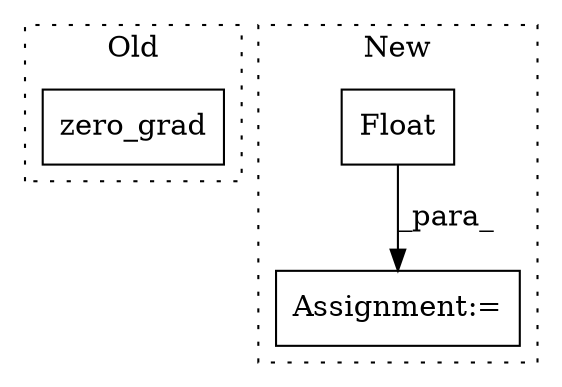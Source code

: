 digraph G {
subgraph cluster0 {
1 [label="zero_grad" a="32" s="5043" l="11" shape="box"];
label = "Old";
style="dotted";
}
subgraph cluster1 {
2 [label="Float" a="32" s="4123" l="7" shape="box"];
3 [label="Assignment:=" a="7" s="5907" l="2" shape="box"];
label = "New";
style="dotted";
}
2 -> 3 [label="_para_"];
}